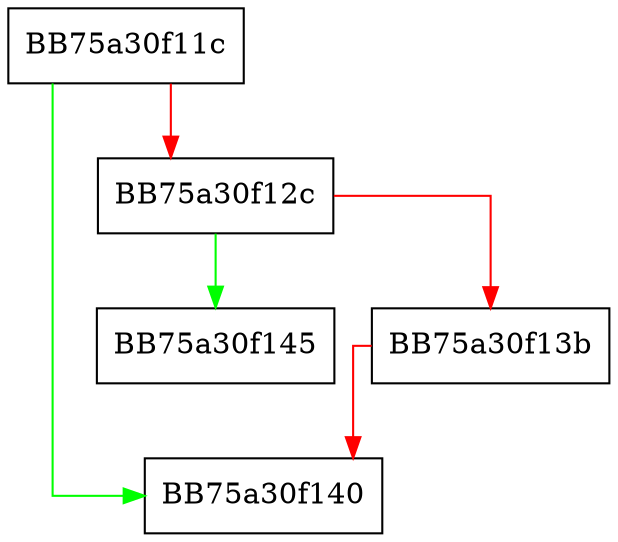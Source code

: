 digraph reserve {
  node [shape="box"];
  graph [splines=ortho];
  BB75a30f11c -> BB75a30f140 [color="green"];
  BB75a30f11c -> BB75a30f12c [color="red"];
  BB75a30f12c -> BB75a30f145 [color="green"];
  BB75a30f12c -> BB75a30f13b [color="red"];
  BB75a30f13b -> BB75a30f140 [color="red"];
}